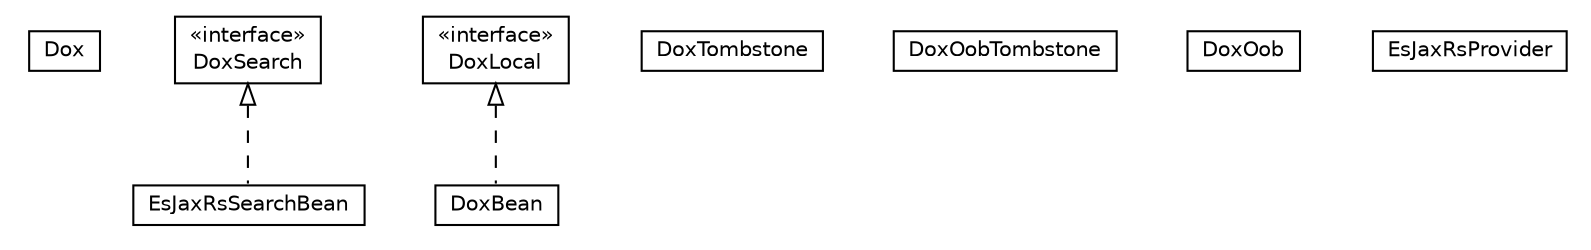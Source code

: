 #!/usr/local/bin/dot
#
# Class diagram 
# Generated by UMLGraph version R5_6-24-gf6e263 (http://www.umlgraph.org/)
#

digraph G {
	edge [fontname="Helvetica",fontsize=10,labelfontname="Helvetica",labelfontsize=10];
	node [fontname="Helvetica",fontsize=10,shape=plaintext];
	nodesep=0.25;
	ranksep=0.5;
	// net.trajano.doxdb.ejb.Dox
	c76 [label=<<table title="net.trajano.doxdb.ejb.Dox" border="0" cellborder="1" cellspacing="0" cellpadding="2" port="p" href="./Dox.html">
		<tr><td><table border="0" cellspacing="0" cellpadding="1">
<tr><td align="center" balign="center"> Dox </td></tr>
		</table></td></tr>
		</table>>, URL="./Dox.html", fontname="Helvetica", fontcolor="black", fontsize=10.0];
	// net.trajano.doxdb.ejb.DoxSearch
	c77 [label=<<table title="net.trajano.doxdb.ejb.DoxSearch" border="0" cellborder="1" cellspacing="0" cellpadding="2" port="p" href="./DoxSearch.html">
		<tr><td><table border="0" cellspacing="0" cellpadding="1">
<tr><td align="center" balign="center"> &#171;interface&#187; </td></tr>
<tr><td align="center" balign="center"> DoxSearch </td></tr>
		</table></td></tr>
		</table>>, URL="./DoxSearch.html", fontname="Helvetica", fontcolor="black", fontsize=10.0];
	// net.trajano.doxdb.ejb.DoxBean
	c78 [label=<<table title="net.trajano.doxdb.ejb.DoxBean" border="0" cellborder="1" cellspacing="0" cellpadding="2" port="p" href="./DoxBean.html">
		<tr><td><table border="0" cellspacing="0" cellpadding="1">
<tr><td align="center" balign="center"> DoxBean </td></tr>
		</table></td></tr>
		</table>>, URL="./DoxBean.html", fontname="Helvetica", fontcolor="black", fontsize=10.0];
	// net.trajano.doxdb.ejb.EsJaxRsSearchBean
	c79 [label=<<table title="net.trajano.doxdb.ejb.EsJaxRsSearchBean" border="0" cellborder="1" cellspacing="0" cellpadding="2" port="p" href="./EsJaxRsSearchBean.html">
		<tr><td><table border="0" cellspacing="0" cellpadding="1">
<tr><td align="center" balign="center"> EsJaxRsSearchBean </td></tr>
		</table></td></tr>
		</table>>, URL="./EsJaxRsSearchBean.html", fontname="Helvetica", fontcolor="black", fontsize=10.0];
	// net.trajano.doxdb.ejb.DoxLocal
	c80 [label=<<table title="net.trajano.doxdb.ejb.DoxLocal" border="0" cellborder="1" cellspacing="0" cellpadding="2" port="p" href="./DoxLocal.html">
		<tr><td><table border="0" cellspacing="0" cellpadding="1">
<tr><td align="center" balign="center"> &#171;interface&#187; </td></tr>
<tr><td align="center" balign="center"> DoxLocal </td></tr>
		</table></td></tr>
		</table>>, URL="./DoxLocal.html", fontname="Helvetica", fontcolor="black", fontsize=10.0];
	// net.trajano.doxdb.ejb.DoxTombstone
	c81 [label=<<table title="net.trajano.doxdb.ejb.DoxTombstone" border="0" cellborder="1" cellspacing="0" cellpadding="2" port="p" href="./DoxTombstone.html">
		<tr><td><table border="0" cellspacing="0" cellpadding="1">
<tr><td align="center" balign="center"> DoxTombstone </td></tr>
		</table></td></tr>
		</table>>, URL="./DoxTombstone.html", fontname="Helvetica", fontcolor="black", fontsize=10.0];
	// net.trajano.doxdb.ejb.DoxOobTombstone
	c82 [label=<<table title="net.trajano.doxdb.ejb.DoxOobTombstone" border="0" cellborder="1" cellspacing="0" cellpadding="2" port="p" href="./DoxOobTombstone.html">
		<tr><td><table border="0" cellspacing="0" cellpadding="1">
<tr><td align="center" balign="center"> DoxOobTombstone </td></tr>
		</table></td></tr>
		</table>>, URL="./DoxOobTombstone.html", fontname="Helvetica", fontcolor="black", fontsize=10.0];
	// net.trajano.doxdb.ejb.DoxOob
	c83 [label=<<table title="net.trajano.doxdb.ejb.DoxOob" border="0" cellborder="1" cellspacing="0" cellpadding="2" port="p" href="./DoxOob.html">
		<tr><td><table border="0" cellspacing="0" cellpadding="1">
<tr><td align="center" balign="center"> DoxOob </td></tr>
		</table></td></tr>
		</table>>, URL="./DoxOob.html", fontname="Helvetica", fontcolor="black", fontsize=10.0];
	// net.trajano.doxdb.ejb.EsJaxRsProvider
	c84 [label=<<table title="net.trajano.doxdb.ejb.EsJaxRsProvider" border="0" cellborder="1" cellspacing="0" cellpadding="2" port="p" href="./EsJaxRsProvider.html">
		<tr><td><table border="0" cellspacing="0" cellpadding="1">
<tr><td align="center" balign="center"> EsJaxRsProvider </td></tr>
		</table></td></tr>
		</table>>, URL="./EsJaxRsProvider.html", fontname="Helvetica", fontcolor="black", fontsize=10.0];
	//net.trajano.doxdb.ejb.DoxBean implements net.trajano.doxdb.ejb.DoxLocal
	c80:p -> c78:p [dir=back,arrowtail=empty,style=dashed];
	//net.trajano.doxdb.ejb.EsJaxRsSearchBean implements net.trajano.doxdb.ejb.DoxSearch
	c77:p -> c79:p [dir=back,arrowtail=empty,style=dashed];
}

